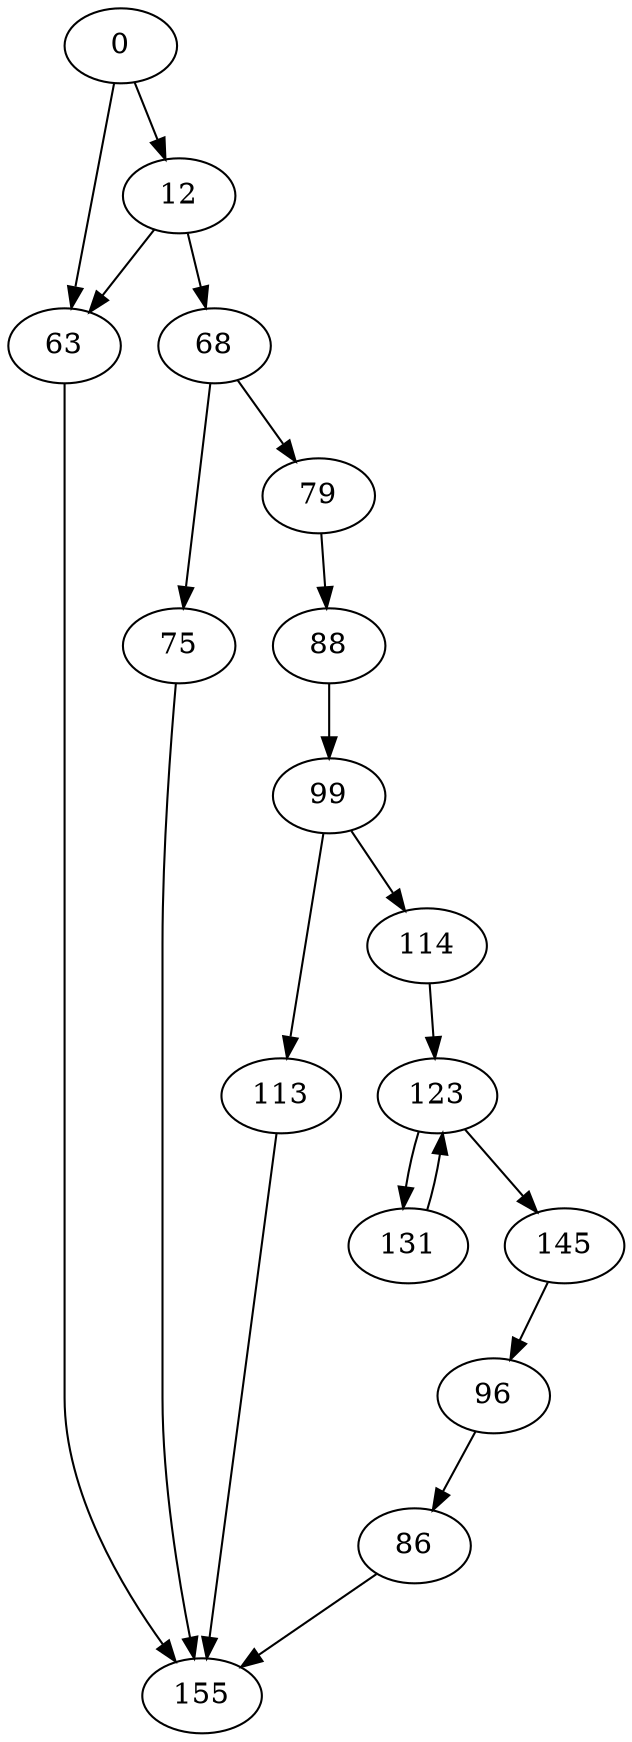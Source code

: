 digraph {
	0 [label=0]
	12 [label=12]
	63 [label=63]
	68 [label=68]
	75 [label=75]
	79 [label=79]
	86 [label=86]
	88 [label=88]
	96 [label=96]
	99 [label=99]
	113 [label=113]
	114 [label=114]
	123 [label=123]
	131 [label=131]
	145 [label=145]
	155 [label=155]
	0 -> 12
	0 -> 63
	12 -> 68
	12 -> 63
	63 -> 155
	68 -> 75
	68 -> 79
	75 -> 155
	79 -> 88
	86 -> 155
	88 -> 99
	96 -> 86
	99 -> 113
	99 -> 114
	113 -> 155
	114 -> 123
	123 -> 145
	123 -> 131
	131 -> 123
	145 -> 96
}

